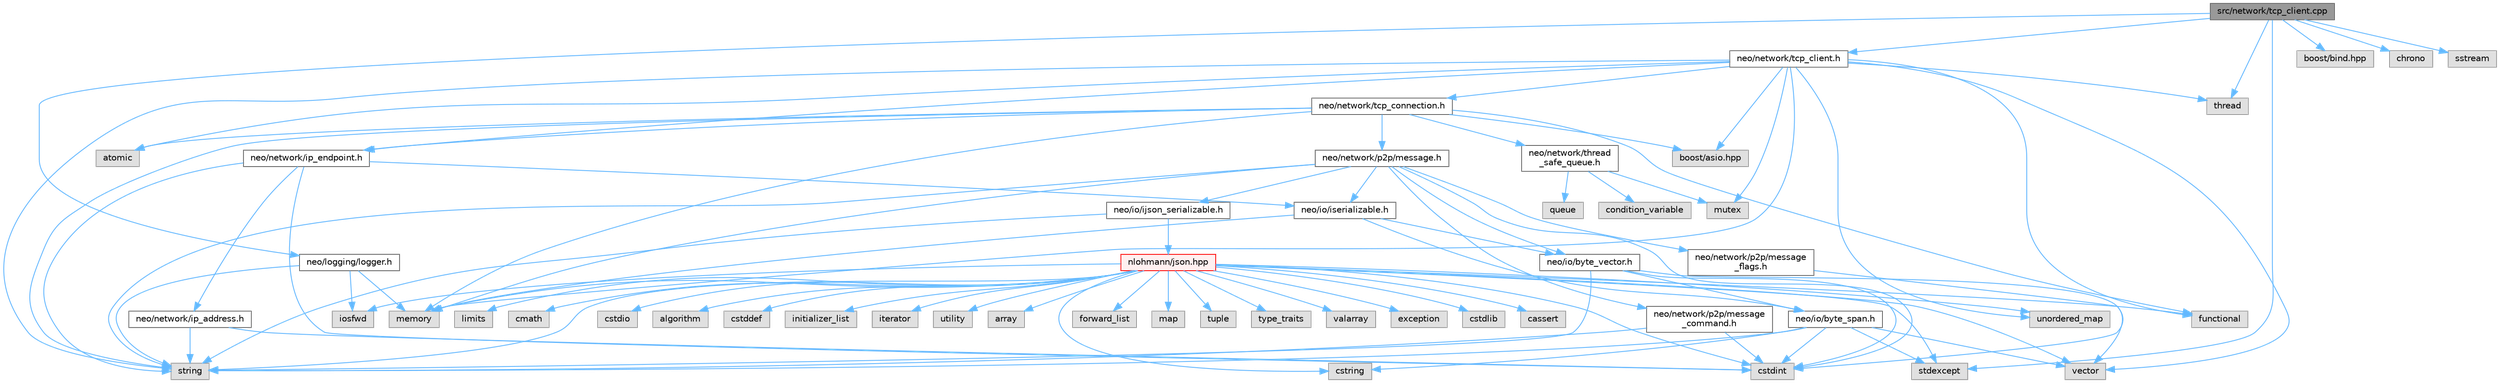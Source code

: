 digraph "src/network/tcp_client.cpp"
{
 // LATEX_PDF_SIZE
  bgcolor="transparent";
  edge [fontname=Helvetica,fontsize=10,labelfontname=Helvetica,labelfontsize=10];
  node [fontname=Helvetica,fontsize=10,shape=box,height=0.2,width=0.4];
  Node1 [id="Node000001",label="src/network/tcp_client.cpp",height=0.2,width=0.4,color="gray40", fillcolor="grey60", style="filled", fontcolor="black",tooltip=" "];
  Node1 -> Node2 [id="edge90_Node000001_Node000002",color="steelblue1",style="solid",tooltip=" "];
  Node2 [id="Node000002",label="neo/logging/logger.h",height=0.2,width=0.4,color="grey40", fillcolor="white", style="filled",URL="$logger_8h.html",tooltip="Simple logging interface for Neo C++ implementation."];
  Node2 -> Node3 [id="edge91_Node000002_Node000003",color="steelblue1",style="solid",tooltip=" "];
  Node3 [id="Node000003",label="iosfwd",height=0.2,width=0.4,color="grey60", fillcolor="#E0E0E0", style="filled",tooltip=" "];
  Node2 -> Node4 [id="edge92_Node000002_Node000004",color="steelblue1",style="solid",tooltip=" "];
  Node4 [id="Node000004",label="memory",height=0.2,width=0.4,color="grey60", fillcolor="#E0E0E0", style="filled",tooltip=" "];
  Node2 -> Node5 [id="edge93_Node000002_Node000005",color="steelblue1",style="solid",tooltip=" "];
  Node5 [id="Node000005",label="string",height=0.2,width=0.4,color="grey60", fillcolor="#E0E0E0", style="filled",tooltip=" "];
  Node1 -> Node6 [id="edge94_Node000001_Node000006",color="steelblue1",style="solid",tooltip=" "];
  Node6 [id="Node000006",label="neo/network/tcp_client.h",height=0.2,width=0.4,color="grey40", fillcolor="white", style="filled",URL="$tcp__client_8h.html",tooltip=" "];
  Node6 -> Node7 [id="edge95_Node000006_Node000007",color="steelblue1",style="solid",tooltip=" "];
  Node7 [id="Node000007",label="neo/network/ip_endpoint.h",height=0.2,width=0.4,color="grey40", fillcolor="white", style="filled",URL="$ip__endpoint_8h.html",tooltip=" "];
  Node7 -> Node8 [id="edge96_Node000007_Node000008",color="steelblue1",style="solid",tooltip=" "];
  Node8 [id="Node000008",label="neo/io/iserializable.h",height=0.2,width=0.4,color="grey40", fillcolor="white", style="filled",URL="$iserializable_8h.html",tooltip=" "];
  Node8 -> Node9 [id="edge97_Node000008_Node000009",color="steelblue1",style="solid",tooltip=" "];
  Node9 [id="Node000009",label="neo/io/byte_span.h",height=0.2,width=0.4,color="grey40", fillcolor="white", style="filled",URL="$io_2byte__span_8h.html",tooltip=" "];
  Node9 -> Node10 [id="edge98_Node000009_Node000010",color="steelblue1",style="solid",tooltip=" "];
  Node10 [id="Node000010",label="cstdint",height=0.2,width=0.4,color="grey60", fillcolor="#E0E0E0", style="filled",tooltip=" "];
  Node9 -> Node11 [id="edge99_Node000009_Node000011",color="steelblue1",style="solid",tooltip=" "];
  Node11 [id="Node000011",label="cstring",height=0.2,width=0.4,color="grey60", fillcolor="#E0E0E0", style="filled",tooltip=" "];
  Node9 -> Node12 [id="edge100_Node000009_Node000012",color="steelblue1",style="solid",tooltip=" "];
  Node12 [id="Node000012",label="stdexcept",height=0.2,width=0.4,color="grey60", fillcolor="#E0E0E0", style="filled",tooltip=" "];
  Node9 -> Node5 [id="edge101_Node000009_Node000005",color="steelblue1",style="solid",tooltip=" "];
  Node9 -> Node13 [id="edge102_Node000009_Node000013",color="steelblue1",style="solid",tooltip=" "];
  Node13 [id="Node000013",label="vector",height=0.2,width=0.4,color="grey60", fillcolor="#E0E0E0", style="filled",tooltip=" "];
  Node8 -> Node14 [id="edge103_Node000008_Node000014",color="steelblue1",style="solid",tooltip=" "];
  Node14 [id="Node000014",label="neo/io/byte_vector.h",height=0.2,width=0.4,color="grey40", fillcolor="white", style="filled",URL="$io_2byte__vector_8h.html",tooltip=" "];
  Node14 -> Node9 [id="edge104_Node000014_Node000009",color="steelblue1",style="solid",tooltip=" "];
  Node14 -> Node10 [id="edge105_Node000014_Node000010",color="steelblue1",style="solid",tooltip=" "];
  Node14 -> Node5 [id="edge106_Node000014_Node000005",color="steelblue1",style="solid",tooltip=" "];
  Node14 -> Node13 [id="edge107_Node000014_Node000013",color="steelblue1",style="solid",tooltip=" "];
  Node8 -> Node4 [id="edge108_Node000008_Node000004",color="steelblue1",style="solid",tooltip=" "];
  Node7 -> Node15 [id="edge109_Node000007_Node000015",color="steelblue1",style="solid",tooltip=" "];
  Node15 [id="Node000015",label="neo/network/ip_address.h",height=0.2,width=0.4,color="grey40", fillcolor="white", style="filled",URL="$ip__address_8h.html",tooltip=" "];
  Node15 -> Node10 [id="edge110_Node000015_Node000010",color="steelblue1",style="solid",tooltip=" "];
  Node15 -> Node5 [id="edge111_Node000015_Node000005",color="steelblue1",style="solid",tooltip=" "];
  Node7 -> Node10 [id="edge112_Node000007_Node000010",color="steelblue1",style="solid",tooltip=" "];
  Node7 -> Node5 [id="edge113_Node000007_Node000005",color="steelblue1",style="solid",tooltip=" "];
  Node6 -> Node16 [id="edge114_Node000006_Node000016",color="steelblue1",style="solid",tooltip=" "];
  Node16 [id="Node000016",label="neo/network/tcp_connection.h",height=0.2,width=0.4,color="grey40", fillcolor="white", style="filled",URL="$tcp__connection_8h.html",tooltip=" "];
  Node16 -> Node7 [id="edge115_Node000016_Node000007",color="steelblue1",style="solid",tooltip=" "];
  Node16 -> Node17 [id="edge116_Node000016_Node000017",color="steelblue1",style="solid",tooltip=" "];
  Node17 [id="Node000017",label="neo/network/p2p/message.h",height=0.2,width=0.4,color="grey40", fillcolor="white", style="filled",URL="$message_8h.html",tooltip=" "];
  Node17 -> Node14 [id="edge117_Node000017_Node000014",color="steelblue1",style="solid",tooltip=" "];
  Node17 -> Node18 [id="edge118_Node000017_Node000018",color="steelblue1",style="solid",tooltip=" "];
  Node18 [id="Node000018",label="neo/io/ijson_serializable.h",height=0.2,width=0.4,color="grey40", fillcolor="white", style="filled",URL="$ijson__serializable_8h.html",tooltip=" "];
  Node18 -> Node19 [id="edge119_Node000018_Node000019",color="steelblue1",style="solid",tooltip=" "];
  Node19 [id="Node000019",label="nlohmann/json.hpp",height=0.2,width=0.4,color="red", fillcolor="#FFF0F0", style="filled",URL="$json_8hpp.html",tooltip=" "];
  Node19 -> Node20 [id="edge120_Node000019_Node000020",color="steelblue1",style="solid",tooltip=" "];
  Node20 [id="Node000020",label="algorithm",height=0.2,width=0.4,color="grey60", fillcolor="#E0E0E0", style="filled",tooltip=" "];
  Node19 -> Node21 [id="edge121_Node000019_Node000021",color="steelblue1",style="solid",tooltip=" "];
  Node21 [id="Node000021",label="cstddef",height=0.2,width=0.4,color="grey60", fillcolor="#E0E0E0", style="filled",tooltip=" "];
  Node19 -> Node22 [id="edge122_Node000019_Node000022",color="steelblue1",style="solid",tooltip=" "];
  Node22 [id="Node000022",label="functional",height=0.2,width=0.4,color="grey60", fillcolor="#E0E0E0", style="filled",tooltip=" "];
  Node19 -> Node23 [id="edge123_Node000019_Node000023",color="steelblue1",style="solid",tooltip=" "];
  Node23 [id="Node000023",label="initializer_list",height=0.2,width=0.4,color="grey60", fillcolor="#E0E0E0", style="filled",tooltip=" "];
  Node19 -> Node3 [id="edge124_Node000019_Node000003",color="steelblue1",style="solid",tooltip=" "];
  Node19 -> Node24 [id="edge125_Node000019_Node000024",color="steelblue1",style="solid",tooltip=" "];
  Node24 [id="Node000024",label="iterator",height=0.2,width=0.4,color="grey60", fillcolor="#E0E0E0", style="filled",tooltip=" "];
  Node19 -> Node4 [id="edge126_Node000019_Node000004",color="steelblue1",style="solid",tooltip=" "];
  Node19 -> Node5 [id="edge127_Node000019_Node000005",color="steelblue1",style="solid",tooltip=" "];
  Node19 -> Node25 [id="edge128_Node000019_Node000025",color="steelblue1",style="solid",tooltip=" "];
  Node25 [id="Node000025",label="utility",height=0.2,width=0.4,color="grey60", fillcolor="#E0E0E0", style="filled",tooltip=" "];
  Node19 -> Node13 [id="edge129_Node000019_Node000013",color="steelblue1",style="solid",tooltip=" "];
  Node19 -> Node26 [id="edge130_Node000019_Node000026",color="steelblue1",style="solid",tooltip=" "];
  Node26 [id="Node000026",label="array",height=0.2,width=0.4,color="grey60", fillcolor="#E0E0E0", style="filled",tooltip=" "];
  Node19 -> Node27 [id="edge131_Node000019_Node000027",color="steelblue1",style="solid",tooltip=" "];
  Node27 [id="Node000027",label="forward_list",height=0.2,width=0.4,color="grey60", fillcolor="#E0E0E0", style="filled",tooltip=" "];
  Node19 -> Node28 [id="edge132_Node000019_Node000028",color="steelblue1",style="solid",tooltip=" "];
  Node28 [id="Node000028",label="map",height=0.2,width=0.4,color="grey60", fillcolor="#E0E0E0", style="filled",tooltip=" "];
  Node19 -> Node29 [id="edge133_Node000019_Node000029",color="steelblue1",style="solid",tooltip=" "];
  Node29 [id="Node000029",label="tuple",height=0.2,width=0.4,color="grey60", fillcolor="#E0E0E0", style="filled",tooltip=" "];
  Node19 -> Node30 [id="edge134_Node000019_Node000030",color="steelblue1",style="solid",tooltip=" "];
  Node30 [id="Node000030",label="type_traits",height=0.2,width=0.4,color="grey60", fillcolor="#E0E0E0", style="filled",tooltip=" "];
  Node19 -> Node31 [id="edge135_Node000019_Node000031",color="steelblue1",style="solid",tooltip=" "];
  Node31 [id="Node000031",label="unordered_map",height=0.2,width=0.4,color="grey60", fillcolor="#E0E0E0", style="filled",tooltip=" "];
  Node19 -> Node32 [id="edge136_Node000019_Node000032",color="steelblue1",style="solid",tooltip=" "];
  Node32 [id="Node000032",label="valarray",height=0.2,width=0.4,color="grey60", fillcolor="#E0E0E0", style="filled",tooltip=" "];
  Node19 -> Node33 [id="edge137_Node000019_Node000033",color="steelblue1",style="solid",tooltip=" "];
  Node33 [id="Node000033",label="exception",height=0.2,width=0.4,color="grey60", fillcolor="#E0E0E0", style="filled",tooltip=" "];
  Node19 -> Node12 [id="edge138_Node000019_Node000012",color="steelblue1",style="solid",tooltip=" "];
  Node19 -> Node10 [id="edge139_Node000019_Node000010",color="steelblue1",style="solid",tooltip=" "];
  Node19 -> Node34 [id="edge140_Node000019_Node000034",color="steelblue1",style="solid",tooltip=" "];
  Node34 [id="Node000034",label="cstdlib",height=0.2,width=0.4,color="grey60", fillcolor="#E0E0E0", style="filled",tooltip=" "];
  Node19 -> Node35 [id="edge141_Node000019_Node000035",color="steelblue1",style="solid",tooltip=" "];
  Node35 [id="Node000035",label="cassert",height=0.2,width=0.4,color="grey60", fillcolor="#E0E0E0", style="filled",tooltip=" "];
  Node19 -> Node36 [id="edge142_Node000019_Node000036",color="steelblue1",style="solid",tooltip=" "];
  Node36 [id="Node000036",label="limits",height=0.2,width=0.4,color="grey60", fillcolor="#E0E0E0", style="filled",tooltip=" "];
  Node19 -> Node11 [id="edge143_Node000019_Node000011",color="steelblue1",style="solid",tooltip=" "];
  Node19 -> Node37 [id="edge144_Node000019_Node000037",color="steelblue1",style="solid",tooltip=" "];
  Node37 [id="Node000037",label="cmath",height=0.2,width=0.4,color="grey60", fillcolor="#E0E0E0", style="filled",tooltip=" "];
  Node19 -> Node38 [id="edge145_Node000019_Node000038",color="steelblue1",style="solid",tooltip=" "];
  Node38 [id="Node000038",label="cstdio",height=0.2,width=0.4,color="grey60", fillcolor="#E0E0E0", style="filled",tooltip=" "];
  Node18 -> Node5 [id="edge146_Node000018_Node000005",color="steelblue1",style="solid",tooltip=" "];
  Node17 -> Node8 [id="edge147_Node000017_Node000008",color="steelblue1",style="solid",tooltip=" "];
  Node17 -> Node47 [id="edge148_Node000017_Node000047",color="steelblue1",style="solid",tooltip=" "];
  Node47 [id="Node000047",label="neo/network/p2p/message\l_command.h",height=0.2,width=0.4,color="grey40", fillcolor="white", style="filled",URL="$p2p_2message__command_8h.html",tooltip=" "];
  Node47 -> Node10 [id="edge149_Node000047_Node000010",color="steelblue1",style="solid",tooltip=" "];
  Node47 -> Node5 [id="edge150_Node000047_Node000005",color="steelblue1",style="solid",tooltip=" "];
  Node17 -> Node48 [id="edge151_Node000017_Node000048",color="steelblue1",style="solid",tooltip=" "];
  Node48 [id="Node000048",label="neo/network/p2p/message\l_flags.h",height=0.2,width=0.4,color="grey40", fillcolor="white", style="filled",URL="$p2p_2message__flags_8h.html",tooltip=" "];
  Node48 -> Node10 [id="edge152_Node000048_Node000010",color="steelblue1",style="solid",tooltip=" "];
  Node17 -> Node10 [id="edge153_Node000017_Node000010",color="steelblue1",style="solid",tooltip=" "];
  Node17 -> Node4 [id="edge154_Node000017_Node000004",color="steelblue1",style="solid",tooltip=" "];
  Node17 -> Node5 [id="edge155_Node000017_Node000005",color="steelblue1",style="solid",tooltip=" "];
  Node16 -> Node49 [id="edge156_Node000016_Node000049",color="steelblue1",style="solid",tooltip=" "];
  Node49 [id="Node000049",label="neo/network/thread\l_safe_queue.h",height=0.2,width=0.4,color="grey40", fillcolor="white", style="filled",URL="$thread__safe__queue_8h.html",tooltip=" "];
  Node49 -> Node50 [id="edge157_Node000049_Node000050",color="steelblue1",style="solid",tooltip=" "];
  Node50 [id="Node000050",label="condition_variable",height=0.2,width=0.4,color="grey60", fillcolor="#E0E0E0", style="filled",tooltip=" "];
  Node49 -> Node51 [id="edge158_Node000049_Node000051",color="steelblue1",style="solid",tooltip=" "];
  Node51 [id="Node000051",label="mutex",height=0.2,width=0.4,color="grey60", fillcolor="#E0E0E0", style="filled",tooltip=" "];
  Node49 -> Node52 [id="edge159_Node000049_Node000052",color="steelblue1",style="solid",tooltip=" "];
  Node52 [id="Node000052",label="queue",height=0.2,width=0.4,color="grey60", fillcolor="#E0E0E0", style="filled",tooltip=" "];
  Node16 -> Node53 [id="edge160_Node000016_Node000053",color="steelblue1",style="solid",tooltip=" "];
  Node53 [id="Node000053",label="atomic",height=0.2,width=0.4,color="grey60", fillcolor="#E0E0E0", style="filled",tooltip=" "];
  Node16 -> Node54 [id="edge161_Node000016_Node000054",color="steelblue1",style="solid",tooltip=" "];
  Node54 [id="Node000054",label="boost/asio.hpp",height=0.2,width=0.4,color="grey60", fillcolor="#E0E0E0", style="filled",tooltip=" "];
  Node16 -> Node22 [id="edge162_Node000016_Node000022",color="steelblue1",style="solid",tooltip=" "];
  Node16 -> Node4 [id="edge163_Node000016_Node000004",color="steelblue1",style="solid",tooltip=" "];
  Node16 -> Node5 [id="edge164_Node000016_Node000005",color="steelblue1",style="solid",tooltip=" "];
  Node6 -> Node53 [id="edge165_Node000006_Node000053",color="steelblue1",style="solid",tooltip=" "];
  Node6 -> Node54 [id="edge166_Node000006_Node000054",color="steelblue1",style="solid",tooltip=" "];
  Node6 -> Node22 [id="edge167_Node000006_Node000022",color="steelblue1",style="solid",tooltip=" "];
  Node6 -> Node4 [id="edge168_Node000006_Node000004",color="steelblue1",style="solid",tooltip=" "];
  Node6 -> Node51 [id="edge169_Node000006_Node000051",color="steelblue1",style="solid",tooltip=" "];
  Node6 -> Node5 [id="edge170_Node000006_Node000005",color="steelblue1",style="solid",tooltip=" "];
  Node6 -> Node55 [id="edge171_Node000006_Node000055",color="steelblue1",style="solid",tooltip=" "];
  Node55 [id="Node000055",label="thread",height=0.2,width=0.4,color="grey60", fillcolor="#E0E0E0", style="filled",tooltip=" "];
  Node6 -> Node31 [id="edge172_Node000006_Node000031",color="steelblue1",style="solid",tooltip=" "];
  Node6 -> Node13 [id="edge173_Node000006_Node000013",color="steelblue1",style="solid",tooltip=" "];
  Node1 -> Node56 [id="edge174_Node000001_Node000056",color="steelblue1",style="solid",tooltip=" "];
  Node56 [id="Node000056",label="boost/bind.hpp",height=0.2,width=0.4,color="grey60", fillcolor="#E0E0E0", style="filled",tooltip=" "];
  Node1 -> Node57 [id="edge175_Node000001_Node000057",color="steelblue1",style="solid",tooltip=" "];
  Node57 [id="Node000057",label="chrono",height=0.2,width=0.4,color="grey60", fillcolor="#E0E0E0", style="filled",tooltip=" "];
  Node1 -> Node58 [id="edge176_Node000001_Node000058",color="steelblue1",style="solid",tooltip=" "];
  Node58 [id="Node000058",label="sstream",height=0.2,width=0.4,color="grey60", fillcolor="#E0E0E0", style="filled",tooltip=" "];
  Node1 -> Node12 [id="edge177_Node000001_Node000012",color="steelblue1",style="solid",tooltip=" "];
  Node1 -> Node55 [id="edge178_Node000001_Node000055",color="steelblue1",style="solid",tooltip=" "];
}
